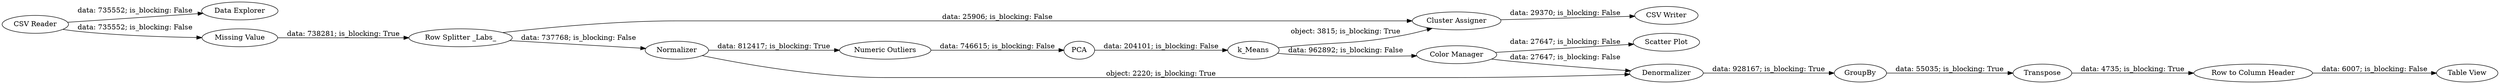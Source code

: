 digraph {
	"-1941390658744372946_9" [label="Scatter Plot"]
	"-1941390658744372946_21" [label=PCA]
	"-1941390658744372946_401" [label="Row to Column Header"]
	"-1941390658744372946_415" [label="CSV Writer"]
	"-1941390658744372946_403" [label=Denormalizer]
	"-1941390658744372946_418" [label="CSV Reader"]
	"-1941390658744372946_416" [label="Row Splitter _Labs_"]
	"-1941390658744372946_397" [label="Table View"]
	"-1941390658744372946_414" [label="Data Explorer"]
	"-1941390658744372946_413" [label="Numeric Outliers"]
	"-1941390658744372946_7" [label="Missing Value"]
	"-1941390658744372946_394" [label=GroupBy]
	"-1941390658744372946_417" [label="Cluster Assigner"]
	"-1941390658744372946_6" [label=k_Means]
	"-1941390658744372946_398" [label=Transpose]
	"-1941390658744372946_8" [label="Color Manager"]
	"-1941390658744372946_19" [label=Normalizer]
	"-1941390658744372946_8" -> "-1941390658744372946_403" [label="data: 27647; is_blocking: False"]
	"-1941390658744372946_8" -> "-1941390658744372946_9" [label="data: 27647; is_blocking: False"]
	"-1941390658744372946_417" -> "-1941390658744372946_415" [label="data: 29370; is_blocking: False"]
	"-1941390658744372946_418" -> "-1941390658744372946_414" [label="data: 735552; is_blocking: False"]
	"-1941390658744372946_19" -> "-1941390658744372946_413" [label="data: 812417; is_blocking: True"]
	"-1941390658744372946_413" -> "-1941390658744372946_21" [label="data: 746615; is_blocking: False"]
	"-1941390658744372946_19" -> "-1941390658744372946_403" [label="object: 2220; is_blocking: True"]
	"-1941390658744372946_394" -> "-1941390658744372946_398" [label="data: 55035; is_blocking: True"]
	"-1941390658744372946_7" -> "-1941390658744372946_416" [label="data: 738281; is_blocking: True"]
	"-1941390658744372946_6" -> "-1941390658744372946_8" [label="data: 962892; is_blocking: False"]
	"-1941390658744372946_401" -> "-1941390658744372946_397" [label="data: 6007; is_blocking: False"]
	"-1941390658744372946_416" -> "-1941390658744372946_417" [label="data: 25906; is_blocking: False"]
	"-1941390658744372946_398" -> "-1941390658744372946_401" [label="data: 4735; is_blocking: True"]
	"-1941390658744372946_416" -> "-1941390658744372946_19" [label="data: 737768; is_blocking: False"]
	"-1941390658744372946_403" -> "-1941390658744372946_394" [label="data: 928167; is_blocking: True"]
	"-1941390658744372946_21" -> "-1941390658744372946_6" [label="data: 204101; is_blocking: False"]
	"-1941390658744372946_418" -> "-1941390658744372946_7" [label="data: 735552; is_blocking: False"]
	"-1941390658744372946_6" -> "-1941390658744372946_417" [label="object: 3815; is_blocking: True"]
	rankdir=LR
}
